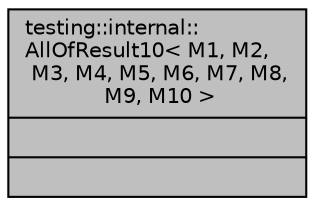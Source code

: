 digraph "testing::internal::AllOfResult10&lt; M1, M2, M3, M4, M5, M6, M7, M8, M9, M10 &gt;"
{
  edge [fontname="Helvetica",fontsize="10",labelfontname="Helvetica",labelfontsize="10"];
  node [fontname="Helvetica",fontsize="10",shape=record];
  Node1 [label="{testing::internal::\lAllOfResult10\< M1, M2,\l M3, M4, M5, M6, M7, M8,\l M9, M10 \>\n||}",height=0.2,width=0.4,color="black", fillcolor="grey75", style="filled", fontcolor="black"];
}
